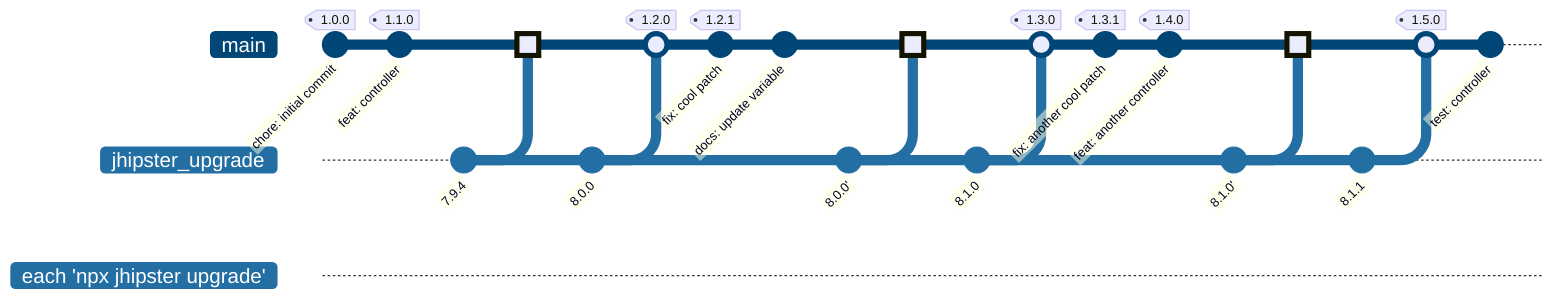%%{init: { 'logLevel': 'debug', 'theme': 'default', 'themeVariables': {
    'git0': '#004677',
    'git1': '#236fa4',
    'git2': '#236fa4',
    'gitBranchLabel1': '#ffffff',
    'gitBranchLabel2': '#ffffff'
} } }%%
gitGraph LR:
    branch jhipster_upgrade
    branch "each 'npx jhipster upgrade'"
    checkout main
    commit id: "chore: initial commit" tag: "1.0.0"
    commit id: "feat: controller" tag: "1.1.0"
    checkout jhipster_upgrade
    commit id: "7.9.4"
    checkout main
    merge jhipster_upgrade type: HIGHLIGHT
    checkout jhipster_upgrade
    commit id: "8.0.0"
    checkout main
    merge jhipster_upgrade tag: "1.2.0"
    commit id: "fix: cool patch" tag: "1.2.1"
    commit id: "docs: update variable"
    checkout jhipster_upgrade
    commit id: "8.0.0'"
    checkout main
    merge jhipster_upgrade type: HIGHLIGHT
    checkout jhipster_upgrade
    commit id: "8.1.0"
    checkout main
    merge jhipster_upgrade tag: "1.3.0"
    commit id: "fix: another cool patch" tag: "1.3.1"
    commit id: "feat: another controller" tag: "1.4.0"
    checkout jhipster_upgrade
    commit id: "8.1.0'"
    checkout main
    merge jhipster_upgrade type: HIGHLIGHT
    checkout jhipster_upgrade
    commit id: "8.1.1"
    checkout main
    merge jhipster_upgrade tag: "1.5.0"
    commit id: "test: controller"